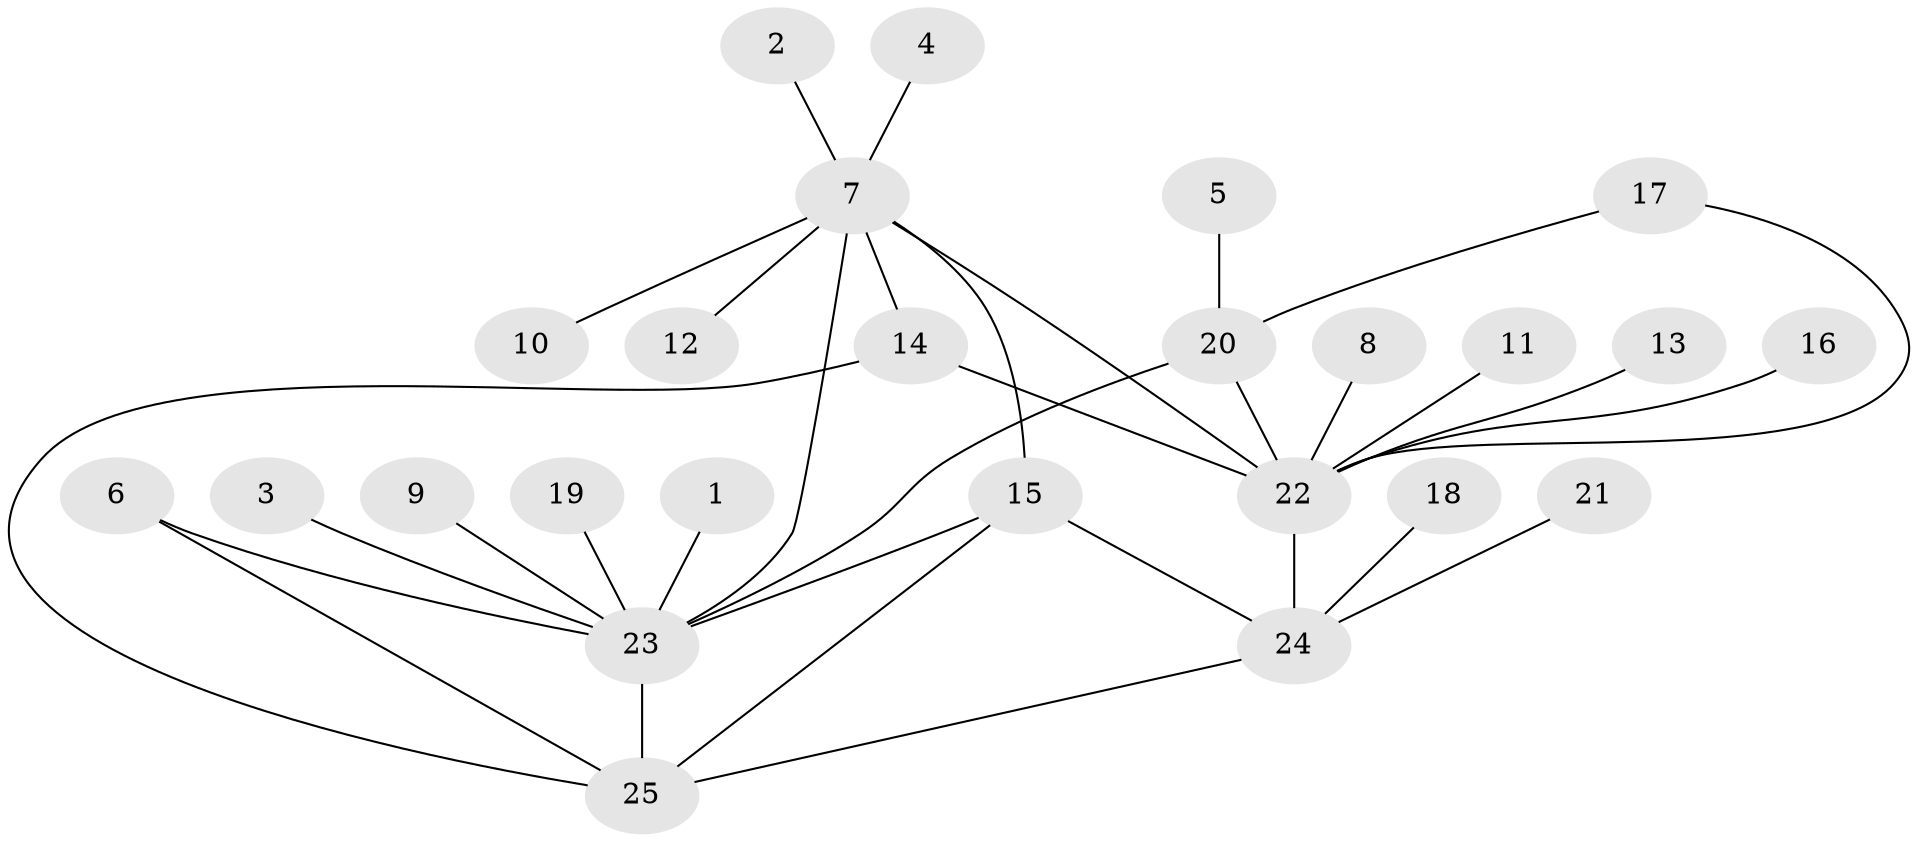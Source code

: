 // original degree distribution, {3: 0.08, 11: 0.04, 7: 0.04, 4: 0.02, 5: 0.06, 6: 0.02, 2: 0.12, 1: 0.62}
// Generated by graph-tools (version 1.1) at 2025/50/03/09/25 03:50:37]
// undirected, 25 vertices, 33 edges
graph export_dot {
graph [start="1"]
  node [color=gray90,style=filled];
  1;
  2;
  3;
  4;
  5;
  6;
  7;
  8;
  9;
  10;
  11;
  12;
  13;
  14;
  15;
  16;
  17;
  18;
  19;
  20;
  21;
  22;
  23;
  24;
  25;
  1 -- 23 [weight=1.0];
  2 -- 7 [weight=1.0];
  3 -- 23 [weight=1.0];
  4 -- 7 [weight=1.0];
  5 -- 20 [weight=1.0];
  6 -- 23 [weight=1.0];
  6 -- 25 [weight=1.0];
  7 -- 10 [weight=1.0];
  7 -- 12 [weight=1.0];
  7 -- 14 [weight=1.0];
  7 -- 15 [weight=1.0];
  7 -- 22 [weight=1.0];
  7 -- 23 [weight=1.0];
  8 -- 22 [weight=1.0];
  9 -- 23 [weight=1.0];
  11 -- 22 [weight=1.0];
  13 -- 22 [weight=1.0];
  14 -- 22 [weight=1.0];
  14 -- 25 [weight=1.0];
  15 -- 23 [weight=1.0];
  15 -- 24 [weight=1.0];
  15 -- 25 [weight=1.0];
  16 -- 22 [weight=1.0];
  17 -- 20 [weight=1.0];
  17 -- 22 [weight=1.0];
  18 -- 24 [weight=1.0];
  19 -- 23 [weight=1.0];
  20 -- 22 [weight=1.0];
  20 -- 23 [weight=1.0];
  21 -- 24 [weight=1.0];
  22 -- 24 [weight=1.0];
  23 -- 25 [weight=1.0];
  24 -- 25 [weight=1.0];
}
